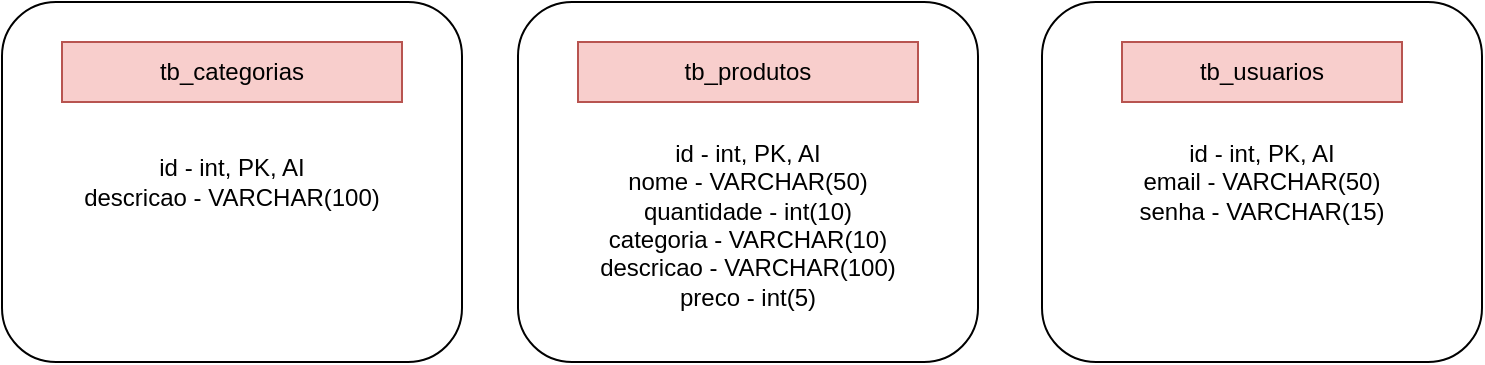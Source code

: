<mxfile version="12.4.2" type="device" pages="1"><diagram id="JVTxX7HcTGEjv2W2BS8d" name="Page-1"><mxGraphModel dx="782" dy="469" grid="1" gridSize="10" guides="1" tooltips="1" connect="1" arrows="1" fold="1" page="1" pageScale="1" pageWidth="827" pageHeight="1169" math="0" shadow="0"><root><mxCell id="0"/><mxCell id="1" parent="0"/><mxCell id="8p-6727TPecWASdx8Bqn-1" value="id - int, PK, AI&lt;br&gt;descricao - VARCHAR(100)" style="rounded=1;whiteSpace=wrap;html=1;" parent="1" vertex="1"><mxGeometry x="40" y="130" width="230" height="180" as="geometry"/></mxCell><mxCell id="8p-6727TPecWASdx8Bqn-2" value="tb_categorias" style="text;html=1;strokeColor=#b85450;fillColor=#f8cecc;align=center;verticalAlign=middle;whiteSpace=wrap;rounded=0;" parent="1" vertex="1"><mxGeometry x="70" y="150" width="170" height="30" as="geometry"/></mxCell><mxCell id="8p-6727TPecWASdx8Bqn-4" value="&lt;br&gt;&lt;br&gt;&lt;br&gt;id - int, PK, AI&lt;br&gt;nome - VARCHAR(50)&lt;br&gt;quantidade - int(10)&lt;br&gt;categoria - VARCHAR(10)&lt;br&gt;descricao - VARCHAR(100)&lt;br&gt;preco - int(5)" style="rounded=1;whiteSpace=wrap;html=1;fillColor=#FFFFFF;" parent="1" vertex="1"><mxGeometry x="298" y="130" width="230" height="180" as="geometry"/></mxCell><mxCell id="8p-6727TPecWASdx8Bqn-5" value="tb_produtos" style="text;html=1;strokeColor=#b85450;fillColor=#f8cecc;align=center;verticalAlign=middle;whiteSpace=wrap;rounded=0;" parent="1" vertex="1"><mxGeometry x="328" y="150" width="170" height="30" as="geometry"/></mxCell><mxCell id="8p-6727TPecWASdx8Bqn-6" value="id - int, PK, AI&lt;br&gt;email - VARCHAR(50)&lt;br&gt;senha - VARCHAR(15)" style="rounded=1;whiteSpace=wrap;html=1;fillColor=#FFFFFF;" parent="1" vertex="1"><mxGeometry x="560" y="130" width="220" height="180" as="geometry"/></mxCell><mxCell id="8p-6727TPecWASdx8Bqn-7" value="tb_usuarios" style="text;html=1;strokeColor=#b85450;fillColor=#f8cecc;align=center;verticalAlign=middle;whiteSpace=wrap;rounded=0;" parent="1" vertex="1"><mxGeometry x="600" y="150" width="140" height="30" as="geometry"/></mxCell></root></mxGraphModel></diagram></mxfile>